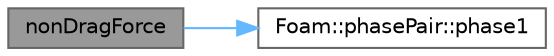 digraph "nonDragForce"
{
 // LATEX_PDF_SIZE
  bgcolor="transparent";
  edge [fontname=Helvetica,fontsize=10,labelfontname=Helvetica,labelfontsize=10];
  node [fontname=Helvetica,fontsize=10,shape=box,height=0.2,width=0.4];
  rankdir="LR";
  Node1 [id="Node000001",label="nonDragForce",height=0.2,width=0.4,color="gray40", fillcolor="grey60", style="filled", fontcolor="black",tooltip=" "];
  Node1 -> Node2 [id="edge1_Node000001_Node000002",color="steelblue1",style="solid",tooltip=" "];
  Node2 [id="Node000002",label="Foam::phasePair::phase1",height=0.2,width=0.4,color="grey40", fillcolor="white", style="filled",URL="$classFoam_1_1phasePair.html#aeb4e04c889563b7c9e388cee105e9b42",tooltip=" "];
}
